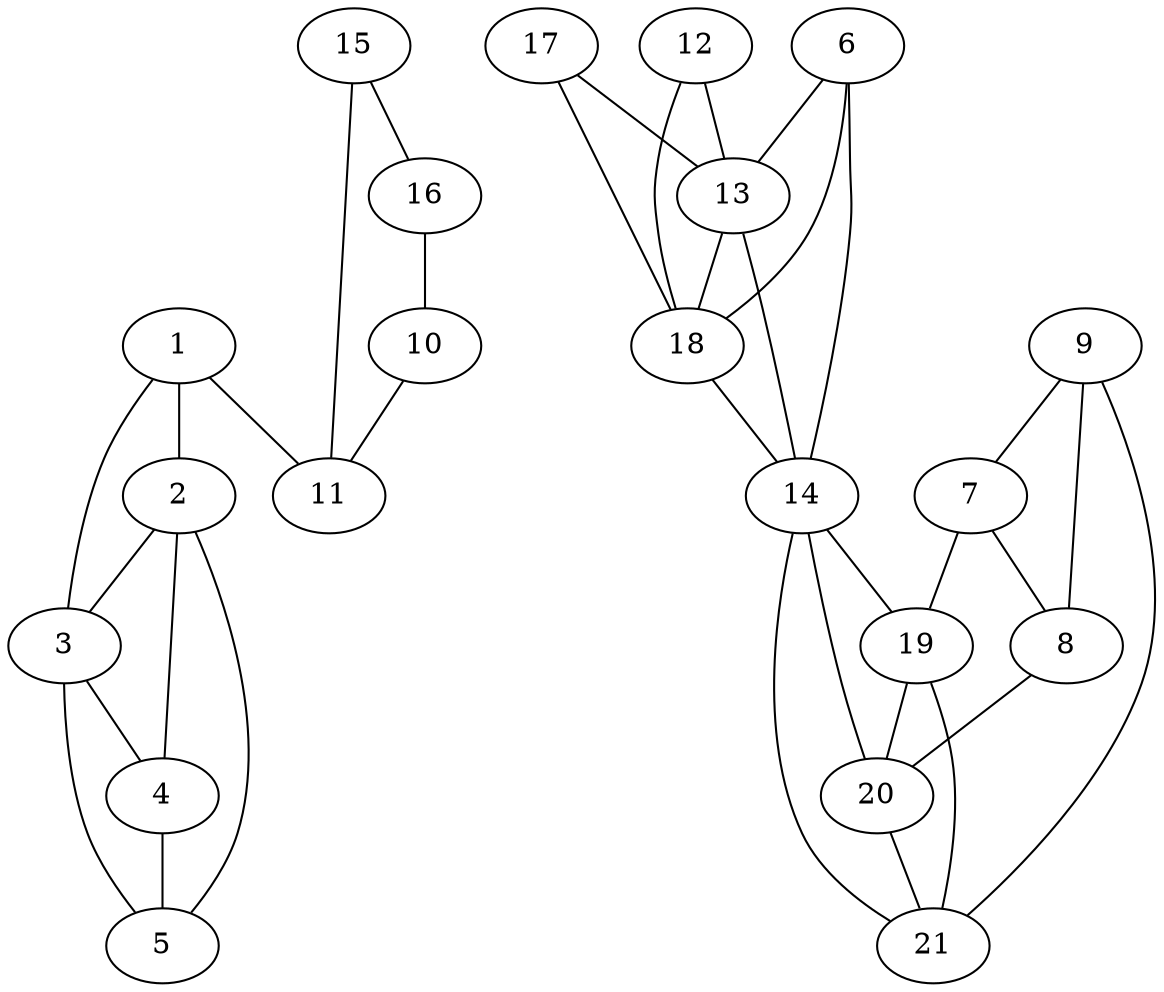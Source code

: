 graph pdb1nni {
	1	 [aaLength=15,
		sequence=GRTRIAASYIAALYH,
		type=0];
	2	 [aaLength=6,
		sequence=EAEQSE,
		type=0];
	1 -- 2	 [distance0="44.13386",
		frequency=1,
		type0=2];
	3	 [aaLength=14,
		sequence=LLKVQELKQRVTKA,
		type=0];
	1 -- 3	 [distance0="41.18477",
		frequency=1,
		type0=1];
	11	 [aaLength=5,
		sequence=XLVIN,
		type=1];
	1 -- 11	 [distance0="45.52684",
		frequency=1,
		type0=3];
	2 -- 3	 [distance0="15.06443",
		frequency=1,
		type0=1];
	4	 [aaLength=11,
		sequence=SGALKNALDFL,
		type=0];
	2 -- 4	 [distance0="37.49722",
		frequency=1,
		type0=2];
	3 -- 4	 [distance0="28.27841",
		frequency=1,
		type0=2];
	5	 [aaLength=6,
		sequence=SSEQFK,
		type=0];
	4 -- 5	 [distance0="14.35411",
		frequency=1,
		type0=1];
	5 -- 2	 [distance0="47.97788",
		frequency=1,
		type0=3];
	5 -- 3	 [distance0="40.87028",
		frequency=1,
		type0=2];
	6	 [aaLength=15,
		sequence=GINALNNXRTVXRGV,
		type=0];
	14	 [aaLength=2,
		sequence=NV,
		type=1];
	6 -- 14	 [distance0="17.0",
		frequency=1,
		type0=3];
	13	 [aaLength=7,
		sequence=PVALLAV,
		type=1];
	6 -- 13	 [distance0="13.0",
		frequency=1,
		type0=1];
	18	 [aaLength=7,
		sequence=PVALLAV,
		type=1];
	6 -- 18	 [distance0="13.0",
		frequency=1,
		type0=2];
	7	 [aaLength=3,
		sequence=DPV,
		type=0];
	8	 [aaLength=4,
		sequence=VENA,
		type=0];
	7 -- 8	 [distance0="12.65791",
		frequency=1,
		type0=1];
	19	 [aaLength=3,
		sequence=LVL,
		type=1];
	7 -- 19	 [distance0="35.91497",
		frequency=1,
		type0=3];
	9	 [aaLength=22,
		sequence=AENIKESIKELVEELSXFAKAG,
		type=0];
	8 -- 9	 [distance0="22.61712",
		frequency=1,
		type0=2];
	20	 [aaLength=2,
		sequence=ID,
		type=1];
	8 -- 20	 [distance0="33.99867",
		frequency=1,
		type0=3];
	9 -- 7	 [distance0="16.28053",
		frequency=1,
		type0=1];
	21	 [aaLength=2,
		sequence=TV,
		type=1];
	9 -- 21	 [distance0="43.56371",
		frequency=1,
		type0=3];
	10	 [aaLength=4,
		sequence=DLID,
		type=1];
	10 -- 11	 [distance0="27.0",
		frequency=1,
		type0=2];
	12	 [aaLength=7,
		sequence=AIVLLSP,
		type=1];
	12 -- 13	 [distance0="32.0",
		frequency=1,
		type0=2];
	12 -- 18	 [distance0="32.0",
		frequency=1,
		type0=3];
	13 -- 14	 [distance0="30.0",
		frequency=1,
		type0=3];
	13 -- 18	 [distance0="0.0",
		frequency=1,
		type0=1];
	14 -- 19	 [distance0="6.0",
		frequency=1,
		type0=1];
	14 -- 20	 [distance0="13.0",
		frequency=1,
		type0=2];
	15	 [aaLength=4,
		sequence=DLID,
		type=1];
	15 -- 11	 [distance0="27.0",
		frequency=1,
		type0=2];
	16	 [aaLength=5,
		sequence=XLVIN,
		type=1];
	15 -- 16	 [distance0="27.0",
		frequency=1,
		type0=3];
	16 -- 10	 [distance0="27.0",
		frequency=1,
		type0=2];
	17	 [aaLength=7,
		sequence=AIVLLSP,
		type=1];
	17 -- 13	 [distance0="32.0",
		frequency=1,
		type0=2];
	17 -- 18	 [distance0="32.0",
		frequency=1,
		type0=3];
	18 -- 14	 [distance0="30.0",
		frequency=1,
		type0=3];
	19 -- 20	 [distance0="7.0",
		frequency=1,
		type0=2];
	20 -- 21	 [distance0="6.0",
		frequency=1,
		type0=1];
	21 -- 14	 [distance0="19.0",
		frequency=1,
		type0=3];
	21 -- 19	 [distance0="13.0",
		frequency=1,
		type0=2];
}
